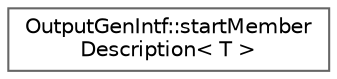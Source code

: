 digraph "Graphical Class Hierarchy"
{
 // INTERACTIVE_SVG=YES
 // LATEX_PDF_SIZE
  bgcolor="transparent";
  edge [fontname=Helvetica,fontsize=10,labelfontname=Helvetica,labelfontsize=10];
  node [fontname=Helvetica,fontsize=10,shape=box,height=0.2,width=0.4];
  rankdir="LR";
  Node0 [label="OutputGenIntf::startMember\lDescription\< T \>",height=0.2,width=0.4,color="grey40", fillcolor="white", style="filled",URL="$d5/d76/struct_output_gen_intf_1_1start_member_description.html",tooltip=" "];
}
